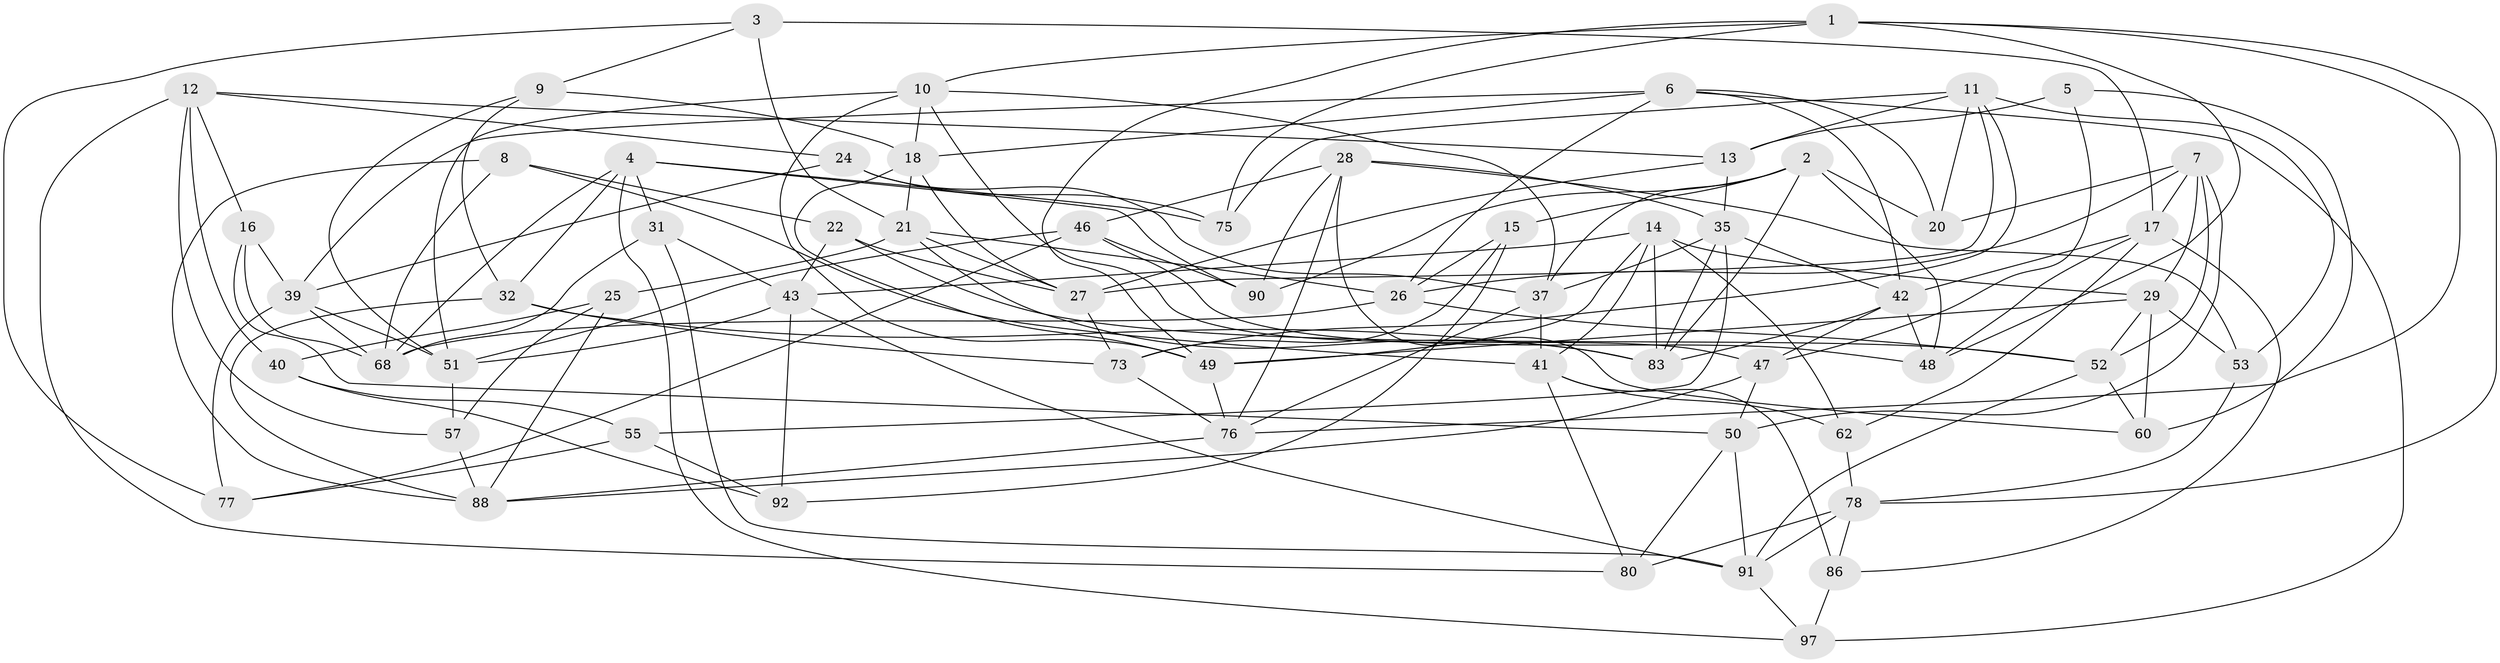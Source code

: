 // original degree distribution, {4: 1.0}
// Generated by graph-tools (version 1.1) at 2025/39/02/21/25 10:39:01]
// undirected, 62 vertices, 158 edges
graph export_dot {
graph [start="1"]
  node [color=gray90,style=filled];
  1 [super="+19"];
  2 [super="+85"];
  3;
  4 [super="+44"];
  5;
  6 [super="+38"];
  7 [super="+84"];
  8;
  9;
  10 [super="+58"];
  11 [super="+45"];
  12 [super="+23"];
  13 [super="+34"];
  14 [super="+65"];
  15;
  16;
  17 [super="+36"];
  18 [super="+63"];
  20;
  21 [super="+70"];
  22;
  24;
  25;
  26 [super="+33"];
  27 [super="+30"];
  28 [super="+61"];
  29 [super="+67"];
  31;
  32 [super="+81"];
  35 [super="+66"];
  37 [super="+56"];
  39 [super="+93"];
  40;
  41 [super="+72"];
  42 [super="+82"];
  43 [super="+54"];
  46 [super="+59"];
  47 [super="+64"];
  48 [super="+69"];
  49 [super="+100"];
  50 [super="+99"];
  51 [super="+95"];
  52 [super="+74"];
  53;
  55;
  57;
  60;
  62;
  68 [super="+71"];
  73 [super="+87"];
  75;
  76 [super="+79"];
  77;
  78 [super="+89"];
  80;
  83 [super="+96"];
  86;
  88 [super="+94"];
  90;
  91 [super="+98"];
  92;
  97;
  1 -- 48;
  1 -- 78;
  1 -- 75;
  1 -- 49;
  1 -- 76;
  1 -- 10;
  2 -- 15;
  2 -- 90;
  2 -- 37;
  2 -- 83;
  2 -- 20;
  2 -- 48;
  3 -- 77;
  3 -- 17;
  3 -- 21;
  3 -- 9;
  4 -- 32;
  4 -- 97;
  4 -- 31;
  4 -- 90;
  4 -- 75;
  4 -- 68;
  5 -- 60;
  5 -- 13 [weight=2];
  5 -- 47;
  6 -- 39;
  6 -- 20;
  6 -- 26;
  6 -- 97;
  6 -- 18;
  6 -- 42;
  7 -- 29;
  7 -- 26;
  7 -- 17;
  7 -- 20;
  7 -- 52;
  7 -- 50;
  8 -- 22;
  8 -- 41;
  8 -- 88;
  8 -- 68;
  9 -- 18;
  9 -- 32;
  9 -- 51;
  10 -- 37;
  10 -- 51;
  10 -- 49;
  10 -- 47;
  10 -- 18;
  11 -- 75;
  11 -- 53;
  11 -- 13;
  11 -- 27;
  11 -- 73;
  11 -- 20;
  12 -- 80;
  12 -- 24;
  12 -- 40;
  12 -- 16;
  12 -- 57;
  12 -- 13;
  13 -- 35;
  13 -- 27;
  14 -- 83;
  14 -- 49;
  14 -- 62;
  14 -- 29;
  14 -- 41;
  14 -- 43;
  15 -- 73;
  15 -- 92;
  15 -- 26;
  16 -- 68;
  16 -- 39;
  16 -- 50;
  17 -- 62;
  17 -- 48;
  17 -- 42;
  17 -- 86;
  18 -- 27;
  18 -- 49;
  18 -- 21;
  21 -- 26;
  21 -- 25;
  21 -- 83;
  21 -- 27;
  22 -- 43;
  22 -- 52;
  22 -- 27;
  24 -- 75;
  24 -- 39;
  24 -- 37;
  25 -- 57;
  25 -- 40;
  25 -- 88;
  26 -- 52;
  26 -- 68;
  27 -- 73;
  28 -- 60;
  28 -- 76;
  28 -- 90;
  28 -- 53;
  28 -- 46;
  28 -- 35;
  29 -- 52;
  29 -- 49;
  29 -- 53;
  29 -- 60;
  31 -- 43;
  31 -- 91;
  31 -- 68;
  32 -- 88;
  32 -- 73 [weight=2];
  32 -- 83;
  35 -- 55;
  35 -- 37;
  35 -- 83;
  35 -- 42;
  37 -- 76;
  37 -- 41;
  39 -- 77;
  39 -- 51;
  39 -- 68;
  40 -- 92;
  40 -- 55;
  41 -- 80;
  41 -- 86;
  41 -- 62;
  42 -- 83;
  42 -- 47;
  42 -- 48;
  43 -- 51;
  43 -- 91;
  43 -- 92;
  46 -- 48 [weight=2];
  46 -- 90;
  46 -- 77;
  46 -- 51;
  47 -- 50 [weight=2];
  47 -- 88;
  49 -- 76;
  50 -- 80;
  50 -- 91;
  51 -- 57;
  52 -- 91;
  52 -- 60;
  53 -- 78;
  55 -- 77;
  55 -- 92;
  57 -- 88;
  62 -- 78;
  73 -- 76;
  76 -- 88;
  78 -- 86;
  78 -- 80;
  78 -- 91;
  86 -- 97;
  91 -- 97;
}
